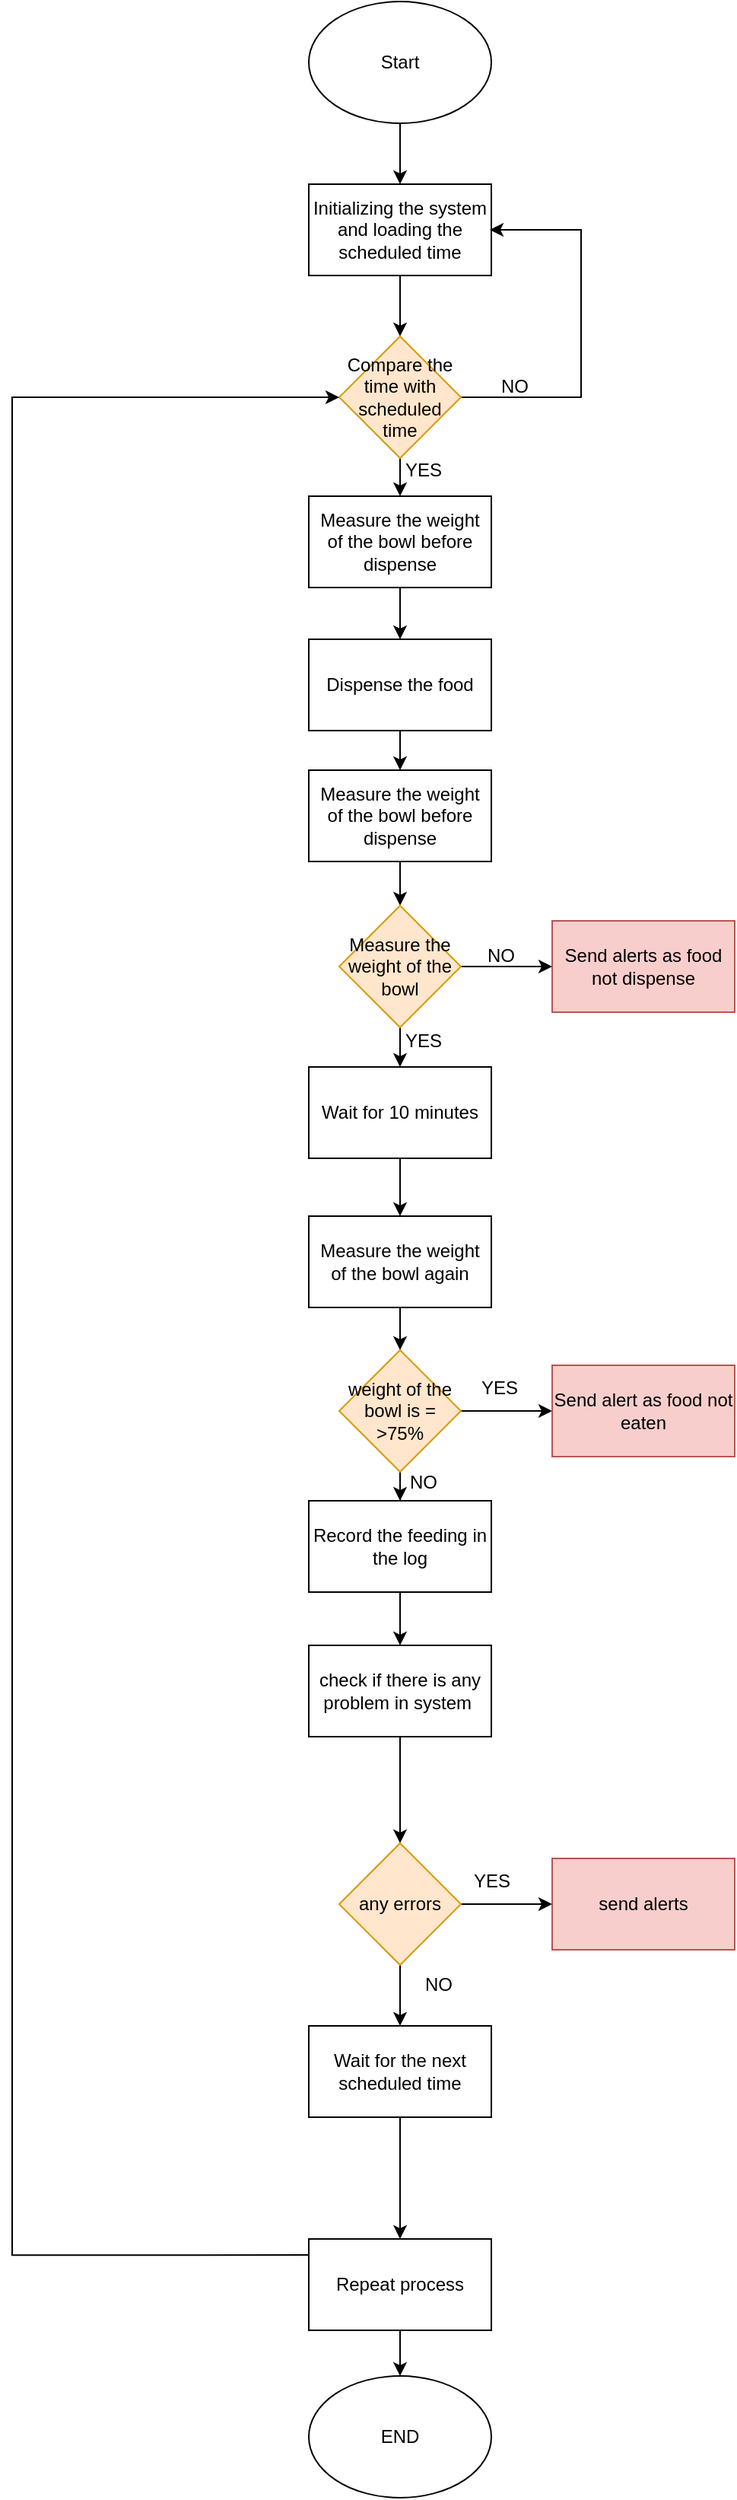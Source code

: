 <mxfile version="28.1.0">
  <diagram name="Page-1" id="Zba78u782KhtPTYuHItk">
    <mxGraphModel dx="1185" dy="677" grid="1" gridSize="10" guides="1" tooltips="1" connect="1" arrows="1" fold="1" page="1" pageScale="1" pageWidth="850" pageHeight="1100" math="0" shadow="0">
      <root>
        <mxCell id="0" />
        <mxCell id="1" parent="0" />
        <mxCell id="lQBhpv4PCOjRKE0KDKkK-3" value="" style="edgeStyle=orthogonalEdgeStyle;rounded=0;orthogonalLoop=1;jettySize=auto;html=1;" parent="1" source="lQBhpv4PCOjRKE0KDKkK-1" target="lQBhpv4PCOjRKE0KDKkK-2" edge="1">
          <mxGeometry relative="1" as="geometry" />
        </mxCell>
        <mxCell id="lQBhpv4PCOjRKE0KDKkK-1" value="Start" style="ellipse;whiteSpace=wrap;html=1;" parent="1" vertex="1">
          <mxGeometry x="365" y="20" width="120" height="80" as="geometry" />
        </mxCell>
        <mxCell id="lQBhpv4PCOjRKE0KDKkK-7" value="" style="edgeStyle=orthogonalEdgeStyle;rounded=0;orthogonalLoop=1;jettySize=auto;html=1;" parent="1" source="lQBhpv4PCOjRKE0KDKkK-2" target="lQBhpv4PCOjRKE0KDKkK-6" edge="1">
          <mxGeometry relative="1" as="geometry" />
        </mxCell>
        <mxCell id="lQBhpv4PCOjRKE0KDKkK-2" value="Initializing the system and loading the scheduled time" style="rounded=0;whiteSpace=wrap;html=1;" parent="1" vertex="1">
          <mxGeometry x="365" y="140" width="120" height="60" as="geometry" />
        </mxCell>
        <mxCell id="lQBhpv4PCOjRKE0KDKkK-8" style="edgeStyle=orthogonalEdgeStyle;rounded=0;orthogonalLoop=1;jettySize=auto;html=1;" parent="1" edge="1">
          <mxGeometry relative="1" as="geometry">
            <mxPoint x="484" y="170" as="targetPoint" />
            <mxPoint x="459" y="280.0" as="sourcePoint" />
            <Array as="points">
              <mxPoint x="544" y="280" />
              <mxPoint x="544" y="170" />
            </Array>
          </mxGeometry>
        </mxCell>
        <mxCell id="lQBhpv4PCOjRKE0KDKkK-10" value="" style="edgeStyle=orthogonalEdgeStyle;rounded=0;orthogonalLoop=1;jettySize=auto;html=1;" parent="1" source="lQBhpv4PCOjRKE0KDKkK-6" target="lQBhpv4PCOjRKE0KDKkK-9" edge="1">
          <mxGeometry relative="1" as="geometry" />
        </mxCell>
        <mxCell id="lQBhpv4PCOjRKE0KDKkK-6" value="Compare the time with scheduled time" style="rhombus;whiteSpace=wrap;html=1;rounded=0;fillColor=#ffe6cc;strokeColor=#d79b00;" parent="1" vertex="1">
          <mxGeometry x="385" y="240" width="80" height="80" as="geometry" />
        </mxCell>
        <mxCell id="lQBhpv4PCOjRKE0KDKkK-12" value="" style="edgeStyle=orthogonalEdgeStyle;rounded=0;orthogonalLoop=1;jettySize=auto;html=1;" parent="1" source="lQBhpv4PCOjRKE0KDKkK-9" target="lQBhpv4PCOjRKE0KDKkK-11" edge="1">
          <mxGeometry relative="1" as="geometry" />
        </mxCell>
        <mxCell id="lQBhpv4PCOjRKE0KDKkK-9" value="Measure the weight of the bowl before dispense" style="rounded=0;whiteSpace=wrap;html=1;" parent="1" vertex="1">
          <mxGeometry x="365" y="345" width="120" height="60" as="geometry" />
        </mxCell>
        <mxCell id="lQBhpv4PCOjRKE0KDKkK-14" value="" style="edgeStyle=orthogonalEdgeStyle;rounded=0;orthogonalLoop=1;jettySize=auto;html=1;" parent="1" source="lQBhpv4PCOjRKE0KDKkK-11" target="lQBhpv4PCOjRKE0KDKkK-13" edge="1">
          <mxGeometry relative="1" as="geometry" />
        </mxCell>
        <mxCell id="lQBhpv4PCOjRKE0KDKkK-11" value="Dispense the food" style="whiteSpace=wrap;html=1;rounded=0;" parent="1" vertex="1">
          <mxGeometry x="365" y="439" width="120" height="60" as="geometry" />
        </mxCell>
        <mxCell id="lQBhpv4PCOjRKE0KDKkK-18" value="" style="edgeStyle=orthogonalEdgeStyle;rounded=0;orthogonalLoop=1;jettySize=auto;html=1;" parent="1" source="lQBhpv4PCOjRKE0KDKkK-13" target="lQBhpv4PCOjRKE0KDKkK-17" edge="1">
          <mxGeometry relative="1" as="geometry" />
        </mxCell>
        <mxCell id="lQBhpv4PCOjRKE0KDKkK-13" value="Measure the weight of the bowl before dispense" style="whiteSpace=wrap;html=1;rounded=0;" parent="1" vertex="1">
          <mxGeometry x="365" y="525" width="120" height="60" as="geometry" />
        </mxCell>
        <mxCell id="lQBhpv4PCOjRKE0KDKkK-15" value="NO" style="text;html=1;align=center;verticalAlign=middle;resizable=0;points=[];autosize=1;strokeColor=none;fillColor=none;" parent="1" vertex="1">
          <mxGeometry x="480" y="258" width="40" height="30" as="geometry" />
        </mxCell>
        <mxCell id="lQBhpv4PCOjRKE0KDKkK-16" value="YES" style="text;html=1;align=center;verticalAlign=middle;resizable=0;points=[];autosize=1;strokeColor=none;fillColor=none;" parent="1" vertex="1">
          <mxGeometry x="415" y="313" width="50" height="30" as="geometry" />
        </mxCell>
        <mxCell id="lQBhpv4PCOjRKE0KDKkK-20" value="" style="edgeStyle=orthogonalEdgeStyle;rounded=0;orthogonalLoop=1;jettySize=auto;html=1;" parent="1" source="lQBhpv4PCOjRKE0KDKkK-17" target="lQBhpv4PCOjRKE0KDKkK-19" edge="1">
          <mxGeometry relative="1" as="geometry" />
        </mxCell>
        <mxCell id="T1XUk1IIrJEERw1P9ZL3-32" value="" style="edgeStyle=orthogonalEdgeStyle;rounded=0;orthogonalLoop=1;jettySize=auto;html=1;" parent="1" source="lQBhpv4PCOjRKE0KDKkK-17" target="T1XUk1IIrJEERw1P9ZL3-31" edge="1">
          <mxGeometry relative="1" as="geometry" />
        </mxCell>
        <mxCell id="lQBhpv4PCOjRKE0KDKkK-17" value="Measure the weight of the bowl " style="rhombus;whiteSpace=wrap;html=1;rounded=0;fillColor=#ffe6cc;strokeColor=#d79b00;" parent="1" vertex="1">
          <mxGeometry x="385" y="614" width="80" height="80" as="geometry" />
        </mxCell>
        <mxCell id="lQBhpv4PCOjRKE0KDKkK-22" value="" style="edgeStyle=orthogonalEdgeStyle;rounded=0;orthogonalLoop=1;jettySize=auto;html=1;" parent="1" source="lQBhpv4PCOjRKE0KDKkK-19" target="lQBhpv4PCOjRKE0KDKkK-21" edge="1">
          <mxGeometry relative="1" as="geometry" />
        </mxCell>
        <mxCell id="lQBhpv4PCOjRKE0KDKkK-19" value="Wait for 10 minutes" style="whiteSpace=wrap;html=1;rounded=0;" parent="1" vertex="1">
          <mxGeometry x="365" y="720" width="120" height="60" as="geometry" />
        </mxCell>
        <mxCell id="T1XUk1IIrJEERw1P9ZL3-2" value="" style="edgeStyle=orthogonalEdgeStyle;rounded=0;orthogonalLoop=1;jettySize=auto;html=1;" parent="1" source="lQBhpv4PCOjRKE0KDKkK-21" target="T1XUk1IIrJEERw1P9ZL3-1" edge="1">
          <mxGeometry relative="1" as="geometry" />
        </mxCell>
        <mxCell id="lQBhpv4PCOjRKE0KDKkK-21" value="Measure the weight of the bowl again" style="whiteSpace=wrap;html=1;rounded=0;" parent="1" vertex="1">
          <mxGeometry x="365" y="818" width="120" height="60" as="geometry" />
        </mxCell>
        <mxCell id="T1XUk1IIrJEERw1P9ZL3-4" value="" style="edgeStyle=orthogonalEdgeStyle;rounded=0;orthogonalLoop=1;jettySize=auto;html=1;" parent="1" source="T1XUk1IIrJEERw1P9ZL3-1" target="T1XUk1IIrJEERw1P9ZL3-3" edge="1">
          <mxGeometry relative="1" as="geometry" />
        </mxCell>
        <mxCell id="T1XUk1IIrJEERw1P9ZL3-7" value="" style="edgeStyle=orthogonalEdgeStyle;rounded=0;orthogonalLoop=1;jettySize=auto;html=1;" parent="1" source="T1XUk1IIrJEERw1P9ZL3-1" target="T1XUk1IIrJEERw1P9ZL3-6" edge="1">
          <mxGeometry relative="1" as="geometry" />
        </mxCell>
        <mxCell id="T1XUk1IIrJEERw1P9ZL3-1" value="weight of the bowl is = &amp;gt;75%" style="rhombus;whiteSpace=wrap;html=1;rounded=0;fillColor=#ffe6cc;strokeColor=#d79b00;" parent="1" vertex="1">
          <mxGeometry x="385" y="906" width="80" height="80" as="geometry" />
        </mxCell>
        <mxCell id="T1XUk1IIrJEERw1P9ZL3-3" value="Send alert as food not eaten" style="whiteSpace=wrap;html=1;rounded=0;fillColor=#f8cecc;strokeColor=#b85450;" parent="1" vertex="1">
          <mxGeometry x="525" y="916" width="120" height="60" as="geometry" />
        </mxCell>
        <mxCell id="T1XUk1IIrJEERw1P9ZL3-5" value="YES" style="text;html=1;align=center;verticalAlign=middle;resizable=0;points=[];autosize=1;strokeColor=none;fillColor=none;" parent="1" vertex="1">
          <mxGeometry x="465" y="916" width="50" height="30" as="geometry" />
        </mxCell>
        <mxCell id="T1XUk1IIrJEERw1P9ZL3-10" value="" style="edgeStyle=orthogonalEdgeStyle;rounded=0;orthogonalLoop=1;jettySize=auto;html=1;" parent="1" source="T1XUk1IIrJEERw1P9ZL3-6" target="T1XUk1IIrJEERw1P9ZL3-9" edge="1">
          <mxGeometry relative="1" as="geometry" />
        </mxCell>
        <mxCell id="T1XUk1IIrJEERw1P9ZL3-6" value="Record the feeding in the log" style="whiteSpace=wrap;html=1;rounded=0;" parent="1" vertex="1">
          <mxGeometry x="365" y="1005" width="120" height="60" as="geometry" />
        </mxCell>
        <mxCell id="T1XUk1IIrJEERw1P9ZL3-8" value="NO" style="text;html=1;align=center;verticalAlign=middle;resizable=0;points=[];autosize=1;strokeColor=none;fillColor=none;" parent="1" vertex="1">
          <mxGeometry x="420" y="978" width="40" height="30" as="geometry" />
        </mxCell>
        <mxCell id="T1XUk1IIrJEERw1P9ZL3-12" value="" style="edgeStyle=orthogonalEdgeStyle;rounded=0;orthogonalLoop=1;jettySize=auto;html=1;" parent="1" source="T1XUk1IIrJEERw1P9ZL3-9" target="T1XUk1IIrJEERw1P9ZL3-11" edge="1">
          <mxGeometry relative="1" as="geometry" />
        </mxCell>
        <mxCell id="T1XUk1IIrJEERw1P9ZL3-9" value="check if there is any problem in system&amp;nbsp;" style="whiteSpace=wrap;html=1;rounded=0;" parent="1" vertex="1">
          <mxGeometry x="365" y="1100" width="120" height="60" as="geometry" />
        </mxCell>
        <mxCell id="T1XUk1IIrJEERw1P9ZL3-14" value="" style="edgeStyle=orthogonalEdgeStyle;rounded=0;orthogonalLoop=1;jettySize=auto;html=1;" parent="1" source="T1XUk1IIrJEERw1P9ZL3-11" target="T1XUk1IIrJEERw1P9ZL3-13" edge="1">
          <mxGeometry relative="1" as="geometry" />
        </mxCell>
        <mxCell id="T1XUk1IIrJEERw1P9ZL3-16" value="" style="edgeStyle=orthogonalEdgeStyle;rounded=0;orthogonalLoop=1;jettySize=auto;html=1;" parent="1" source="T1XUk1IIrJEERw1P9ZL3-11" target="T1XUk1IIrJEERw1P9ZL3-15" edge="1">
          <mxGeometry relative="1" as="geometry" />
        </mxCell>
        <mxCell id="T1XUk1IIrJEERw1P9ZL3-11" value="any errors" style="rhombus;whiteSpace=wrap;html=1;rounded=0;fillColor=#ffe6cc;strokeColor=#d79b00;" parent="1" vertex="1">
          <mxGeometry x="385" y="1230" width="80" height="80" as="geometry" />
        </mxCell>
        <mxCell id="T1XUk1IIrJEERw1P9ZL3-13" value="send alerts" style="whiteSpace=wrap;html=1;rounded=0;fillColor=#f8cecc;strokeColor=#b85450;" parent="1" vertex="1">
          <mxGeometry x="525" y="1240" width="120" height="60" as="geometry" />
        </mxCell>
        <mxCell id="T1XUk1IIrJEERw1P9ZL3-20" value="" style="edgeStyle=orthogonalEdgeStyle;rounded=0;orthogonalLoop=1;jettySize=auto;html=1;" parent="1" source="T1XUk1IIrJEERw1P9ZL3-15" target="T1XUk1IIrJEERw1P9ZL3-19" edge="1">
          <mxGeometry relative="1" as="geometry" />
        </mxCell>
        <mxCell id="T1XUk1IIrJEERw1P9ZL3-15" value="Wait for the next scheduled time" style="whiteSpace=wrap;html=1;rounded=0;" parent="1" vertex="1">
          <mxGeometry x="365" y="1350" width="120" height="60" as="geometry" />
        </mxCell>
        <mxCell id="T1XUk1IIrJEERw1P9ZL3-17" value="NO" style="text;html=1;align=center;verticalAlign=middle;resizable=0;points=[];autosize=1;strokeColor=none;fillColor=none;" parent="1" vertex="1">
          <mxGeometry x="430" y="1308" width="40" height="30" as="geometry" />
        </mxCell>
        <mxCell id="T1XUk1IIrJEERw1P9ZL3-18" value="YES" style="text;html=1;align=center;verticalAlign=middle;resizable=0;points=[];autosize=1;strokeColor=none;fillColor=none;" parent="1" vertex="1">
          <mxGeometry x="460" y="1240" width="50" height="30" as="geometry" />
        </mxCell>
        <mxCell id="T1XUk1IIrJEERw1P9ZL3-25" value="" style="edgeStyle=orthogonalEdgeStyle;rounded=0;orthogonalLoop=1;jettySize=auto;html=1;entryX=0;entryY=0.5;entryDx=0;entryDy=0;exitX=0.005;exitY=0.176;exitDx=0;exitDy=0;exitPerimeter=0;" parent="1" source="T1XUk1IIrJEERw1P9ZL3-19" edge="1">
          <mxGeometry relative="1" as="geometry">
            <mxPoint x="490" y="1500" as="sourcePoint" />
            <mxPoint x="385" y="280" as="targetPoint" />
            <Array as="points">
              <mxPoint x="170" y="1501" />
              <mxPoint x="170" y="280" />
            </Array>
          </mxGeometry>
        </mxCell>
        <mxCell id="T1XUk1IIrJEERw1P9ZL3-29" value="" style="edgeStyle=orthogonalEdgeStyle;rounded=0;orthogonalLoop=1;jettySize=auto;html=1;" parent="1" source="T1XUk1IIrJEERw1P9ZL3-19" target="T1XUk1IIrJEERw1P9ZL3-28" edge="1">
          <mxGeometry relative="1" as="geometry" />
        </mxCell>
        <mxCell id="T1XUk1IIrJEERw1P9ZL3-19" value="Repeat process" style="whiteSpace=wrap;html=1;rounded=0;" parent="1" vertex="1">
          <mxGeometry x="365" y="1490" width="120" height="60" as="geometry" />
        </mxCell>
        <mxCell id="T1XUk1IIrJEERw1P9ZL3-28" value="END" style="ellipse;whiteSpace=wrap;html=1;" parent="1" vertex="1">
          <mxGeometry x="365" y="1580" width="120" height="80" as="geometry" />
        </mxCell>
        <mxCell id="T1XUk1IIrJEERw1P9ZL3-30" value="YES" style="text;html=1;align=center;verticalAlign=middle;resizable=0;points=[];autosize=1;strokeColor=none;fillColor=none;" parent="1" vertex="1">
          <mxGeometry x="415" y="688" width="50" height="30" as="geometry" />
        </mxCell>
        <mxCell id="T1XUk1IIrJEERw1P9ZL3-31" value="Send alerts as food not dispense" style="whiteSpace=wrap;html=1;rounded=0;fillColor=#f8cecc;strokeColor=#b85450;" parent="1" vertex="1">
          <mxGeometry x="525" y="624" width="120" height="60" as="geometry" />
        </mxCell>
        <mxCell id="T1XUk1IIrJEERw1P9ZL3-33" value="NO" style="text;html=1;align=center;verticalAlign=middle;resizable=0;points=[];autosize=1;strokeColor=none;fillColor=none;" parent="1" vertex="1">
          <mxGeometry x="471" y="632" width="40" height="30" as="geometry" />
        </mxCell>
      </root>
    </mxGraphModel>
  </diagram>
</mxfile>
